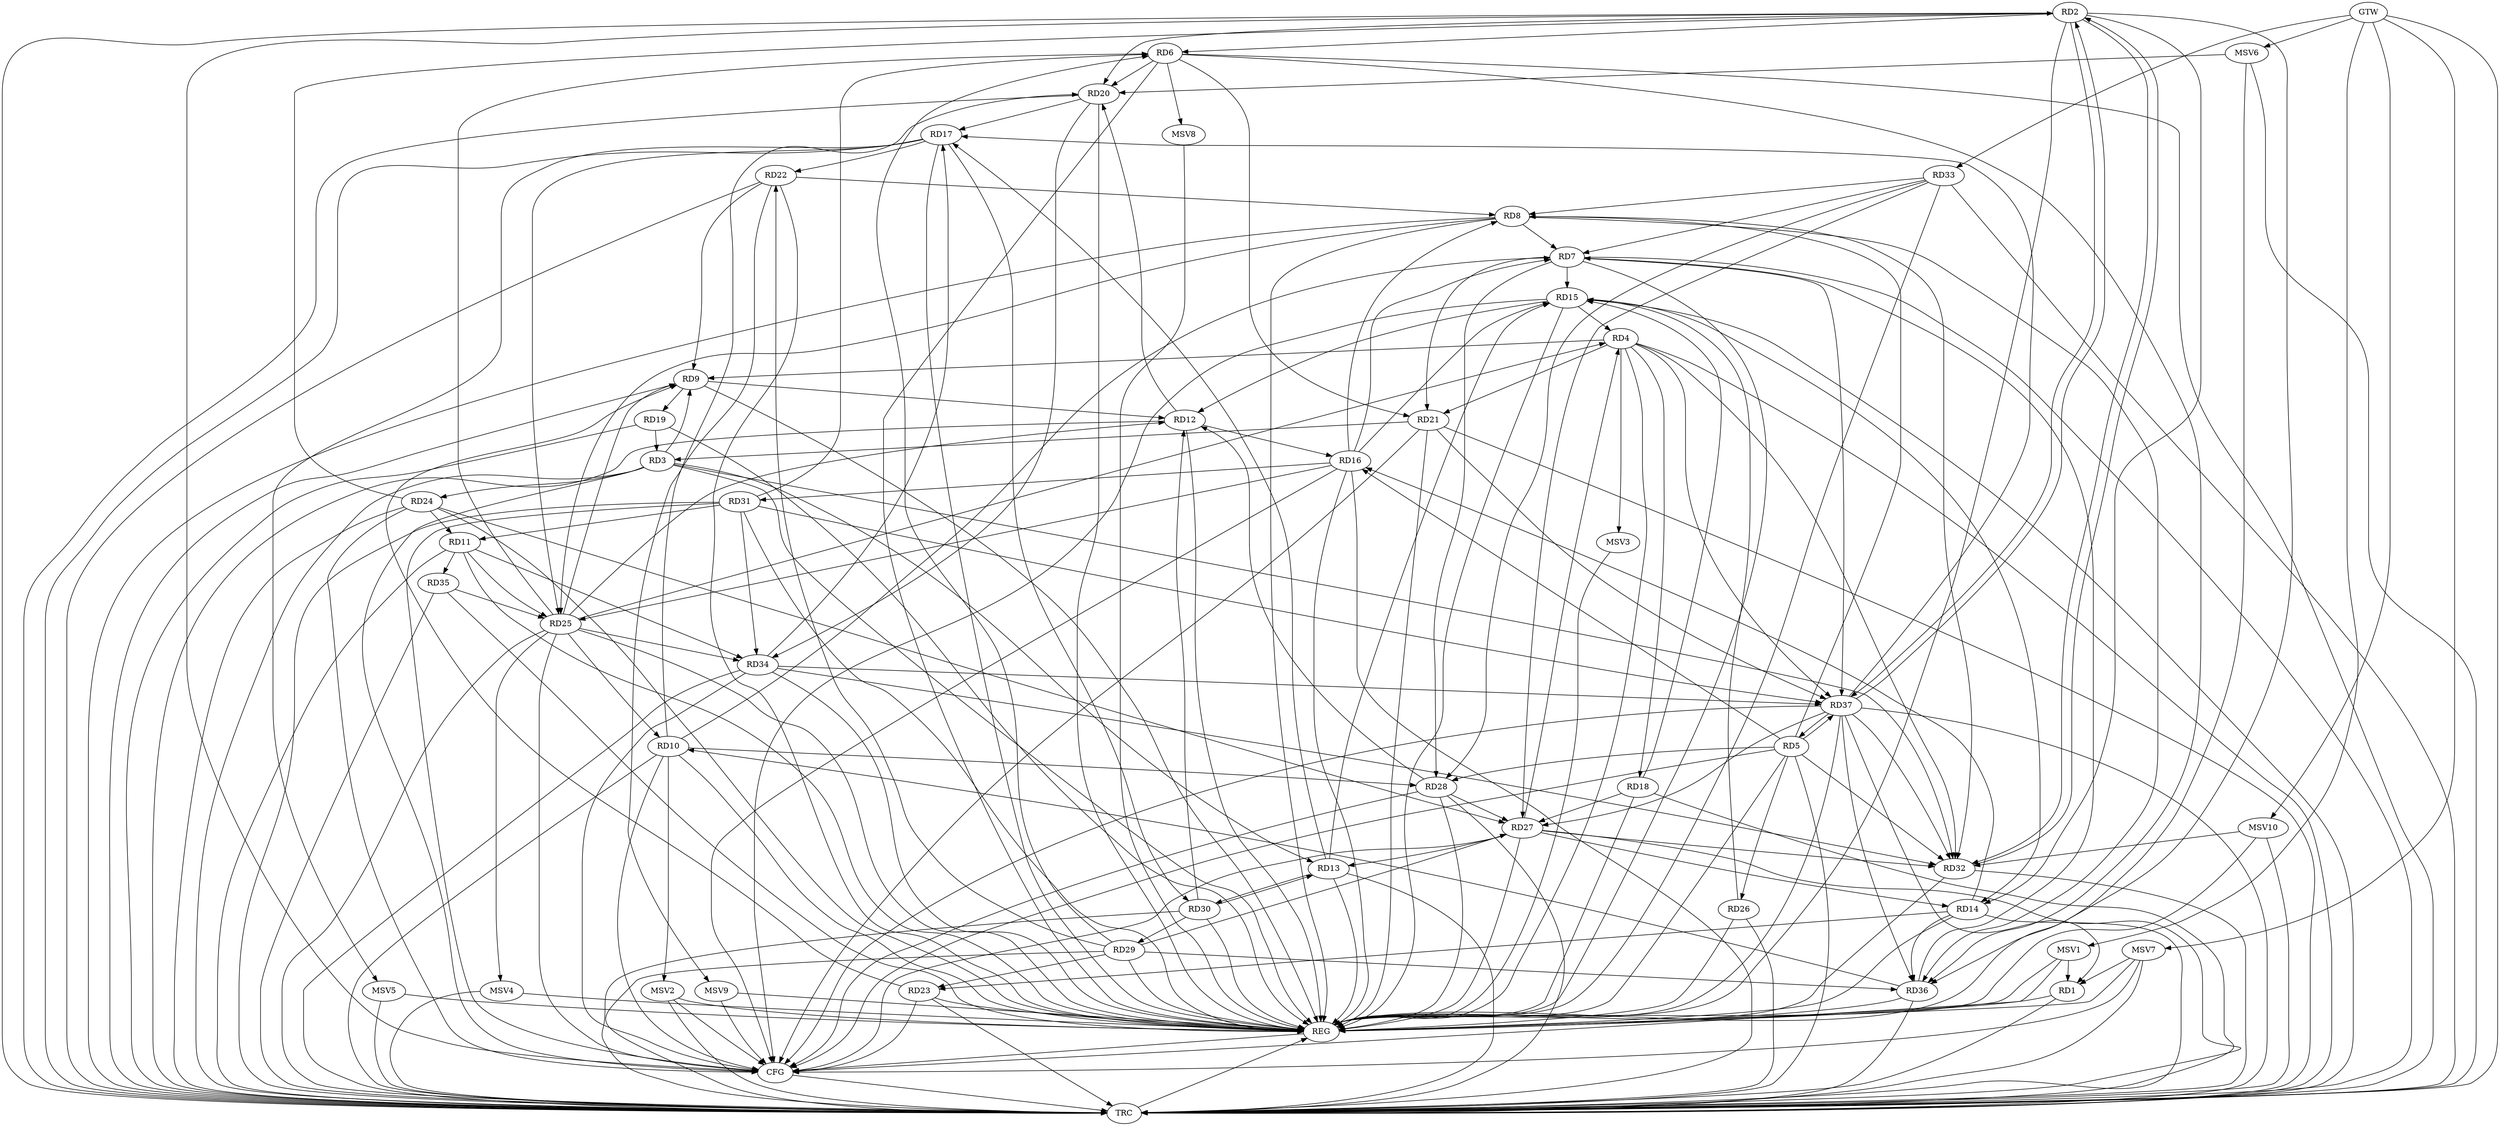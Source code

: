 strict digraph G {
  RD1 [ label="RD1" ];
  RD2 [ label="RD2" ];
  RD3 [ label="RD3" ];
  RD4 [ label="RD4" ];
  RD5 [ label="RD5" ];
  RD6 [ label="RD6" ];
  RD7 [ label="RD7" ];
  RD8 [ label="RD8" ];
  RD9 [ label="RD9" ];
  RD10 [ label="RD10" ];
  RD11 [ label="RD11" ];
  RD12 [ label="RD12" ];
  RD13 [ label="RD13" ];
  RD14 [ label="RD14" ];
  RD15 [ label="RD15" ];
  RD16 [ label="RD16" ];
  RD17 [ label="RD17" ];
  RD18 [ label="RD18" ];
  RD19 [ label="RD19" ];
  RD20 [ label="RD20" ];
  RD21 [ label="RD21" ];
  RD22 [ label="RD22" ];
  RD23 [ label="RD23" ];
  RD24 [ label="RD24" ];
  RD25 [ label="RD25" ];
  RD26 [ label="RD26" ];
  RD27 [ label="RD27" ];
  RD28 [ label="RD28" ];
  RD29 [ label="RD29" ];
  RD30 [ label="RD30" ];
  RD31 [ label="RD31" ];
  RD32 [ label="RD32" ];
  RD33 [ label="RD33" ];
  RD34 [ label="RD34" ];
  RD35 [ label="RD35" ];
  RD36 [ label="RD36" ];
  RD37 [ label="RD37" ];
  GTW [ label="GTW" ];
  REG [ label="REG" ];
  CFG [ label="CFG" ];
  TRC [ label="TRC" ];
  MSV1 [ label="MSV1" ];
  MSV2 [ label="MSV2" ];
  MSV3 [ label="MSV3" ];
  MSV4 [ label="MSV4" ];
  MSV5 [ label="MSV5" ];
  MSV6 [ label="MSV6" ];
  MSV7 [ label="MSV7" ];
  MSV8 [ label="MSV8" ];
  MSV9 [ label="MSV9" ];
  MSV10 [ label="MSV10" ];
  RD37 -> RD1;
  RD2 -> RD6;
  RD2 -> RD14;
  RD2 -> RD20;
  RD24 -> RD2;
  RD2 -> RD32;
  RD32 -> RD2;
  RD2 -> RD36;
  RD2 -> RD37;
  RD37 -> RD2;
  RD3 -> RD9;
  RD3 -> RD13;
  RD19 -> RD3;
  RD21 -> RD3;
  RD3 -> RD24;
  RD3 -> RD32;
  RD4 -> RD9;
  RD15 -> RD4;
  RD4 -> RD18;
  RD4 -> RD21;
  RD25 -> RD4;
  RD27 -> RD4;
  RD4 -> RD32;
  RD4 -> RD37;
  RD5 -> RD8;
  RD5 -> RD16;
  RD5 -> RD26;
  RD5 -> RD28;
  RD5 -> RD32;
  RD5 -> RD37;
  RD37 -> RD5;
  RD6 -> RD20;
  RD6 -> RD21;
  RD25 -> RD6;
  RD29 -> RD6;
  RD31 -> RD6;
  RD6 -> RD36;
  RD8 -> RD7;
  RD10 -> RD7;
  RD7 -> RD15;
  RD16 -> RD7;
  RD7 -> RD21;
  RD7 -> RD28;
  RD33 -> RD7;
  RD36 -> RD7;
  RD7 -> RD37;
  RD16 -> RD8;
  RD22 -> RD8;
  RD8 -> RD25;
  RD8 -> RD32;
  RD33 -> RD8;
  RD8 -> RD36;
  RD9 -> RD12;
  RD9 -> RD19;
  RD22 -> RD9;
  RD23 -> RD9;
  RD25 -> RD9;
  RD10 -> RD20;
  RD25 -> RD10;
  RD10 -> RD28;
  RD36 -> RD10;
  RD24 -> RD11;
  RD11 -> RD25;
  RD31 -> RD11;
  RD11 -> RD34;
  RD11 -> RD35;
  RD15 -> RD12;
  RD12 -> RD16;
  RD12 -> RD20;
  RD25 -> RD12;
  RD28 -> RD12;
  RD30 -> RD12;
  RD13 -> RD15;
  RD13 -> RD17;
  RD27 -> RD13;
  RD13 -> RD30;
  RD30 -> RD13;
  RD15 -> RD14;
  RD14 -> RD16;
  RD14 -> RD23;
  RD27 -> RD14;
  RD14 -> RD36;
  RD16 -> RD15;
  RD18 -> RD15;
  RD26 -> RD15;
  RD16 -> RD25;
  RD16 -> RD31;
  RD20 -> RD17;
  RD17 -> RD22;
  RD17 -> RD25;
  RD17 -> RD30;
  RD34 -> RD17;
  RD37 -> RD17;
  RD18 -> RD27;
  RD20 -> RD34;
  RD21 -> RD37;
  RD29 -> RD22;
  RD29 -> RD23;
  RD24 -> RD27;
  RD25 -> RD34;
  RD35 -> RD25;
  RD28 -> RD27;
  RD29 -> RD27;
  RD27 -> RD32;
  RD33 -> RD27;
  RD37 -> RD27;
  RD33 -> RD28;
  RD30 -> RD29;
  RD29 -> RD36;
  RD31 -> RD34;
  RD31 -> RD37;
  RD34 -> RD32;
  RD37 -> RD32;
  RD34 -> RD37;
  RD37 -> RD36;
  GTW -> RD33;
  RD1 -> REG;
  RD2 -> REG;
  RD3 -> REG;
  RD4 -> REG;
  RD5 -> REG;
  RD6 -> REG;
  RD7 -> REG;
  RD8 -> REG;
  RD9 -> REG;
  RD10 -> REG;
  RD11 -> REG;
  RD12 -> REG;
  RD13 -> REG;
  RD14 -> REG;
  RD15 -> REG;
  RD16 -> REG;
  RD17 -> REG;
  RD18 -> REG;
  RD19 -> REG;
  RD20 -> REG;
  RD21 -> REG;
  RD22 -> REG;
  RD23 -> REG;
  RD24 -> REG;
  RD25 -> REG;
  RD26 -> REG;
  RD27 -> REG;
  RD28 -> REG;
  RD29 -> REG;
  RD30 -> REG;
  RD31 -> REG;
  RD32 -> REG;
  RD33 -> REG;
  RD34 -> REG;
  RD35 -> REG;
  RD36 -> REG;
  RD37 -> REG;
  RD15 -> CFG;
  RD25 -> CFG;
  RD27 -> CFG;
  RD24 -> CFG;
  RD2 -> CFG;
  RD10 -> CFG;
  RD37 -> CFG;
  RD3 -> CFG;
  RD23 -> CFG;
  RD21 -> CFG;
  RD5 -> CFG;
  RD28 -> CFG;
  RD34 -> CFG;
  RD16 -> CFG;
  RD31 -> CFG;
  REG -> CFG;
  RD1 -> TRC;
  RD2 -> TRC;
  RD3 -> TRC;
  RD4 -> TRC;
  RD5 -> TRC;
  RD6 -> TRC;
  RD7 -> TRC;
  RD8 -> TRC;
  RD9 -> TRC;
  RD10 -> TRC;
  RD11 -> TRC;
  RD12 -> TRC;
  RD13 -> TRC;
  RD14 -> TRC;
  RD15 -> TRC;
  RD16 -> TRC;
  RD17 -> TRC;
  RD18 -> TRC;
  RD19 -> TRC;
  RD20 -> TRC;
  RD21 -> TRC;
  RD22 -> TRC;
  RD23 -> TRC;
  RD24 -> TRC;
  RD25 -> TRC;
  RD26 -> TRC;
  RD27 -> TRC;
  RD28 -> TRC;
  RD29 -> TRC;
  RD30 -> TRC;
  RD31 -> TRC;
  RD32 -> TRC;
  RD33 -> TRC;
  RD34 -> TRC;
  RD35 -> TRC;
  RD36 -> TRC;
  RD37 -> TRC;
  GTW -> TRC;
  CFG -> TRC;
  TRC -> REG;
  MSV1 -> RD1;
  GTW -> MSV1;
  MSV1 -> REG;
  MSV1 -> CFG;
  RD10 -> MSV2;
  MSV2 -> REG;
  MSV2 -> TRC;
  MSV2 -> CFG;
  RD4 -> MSV3;
  MSV3 -> REG;
  RD25 -> MSV4;
  MSV4 -> REG;
  MSV4 -> TRC;
  RD17 -> MSV5;
  MSV5 -> REG;
  MSV5 -> TRC;
  MSV6 -> RD20;
  GTW -> MSV6;
  MSV6 -> REG;
  MSV6 -> TRC;
  MSV7 -> RD1;
  GTW -> MSV7;
  MSV7 -> REG;
  MSV7 -> TRC;
  MSV7 -> CFG;
  RD6 -> MSV8;
  MSV8 -> REG;
  RD22 -> MSV9;
  MSV9 -> REG;
  MSV9 -> CFG;
  MSV10 -> RD32;
  GTW -> MSV10;
  MSV10 -> REG;
  MSV10 -> TRC;
}
